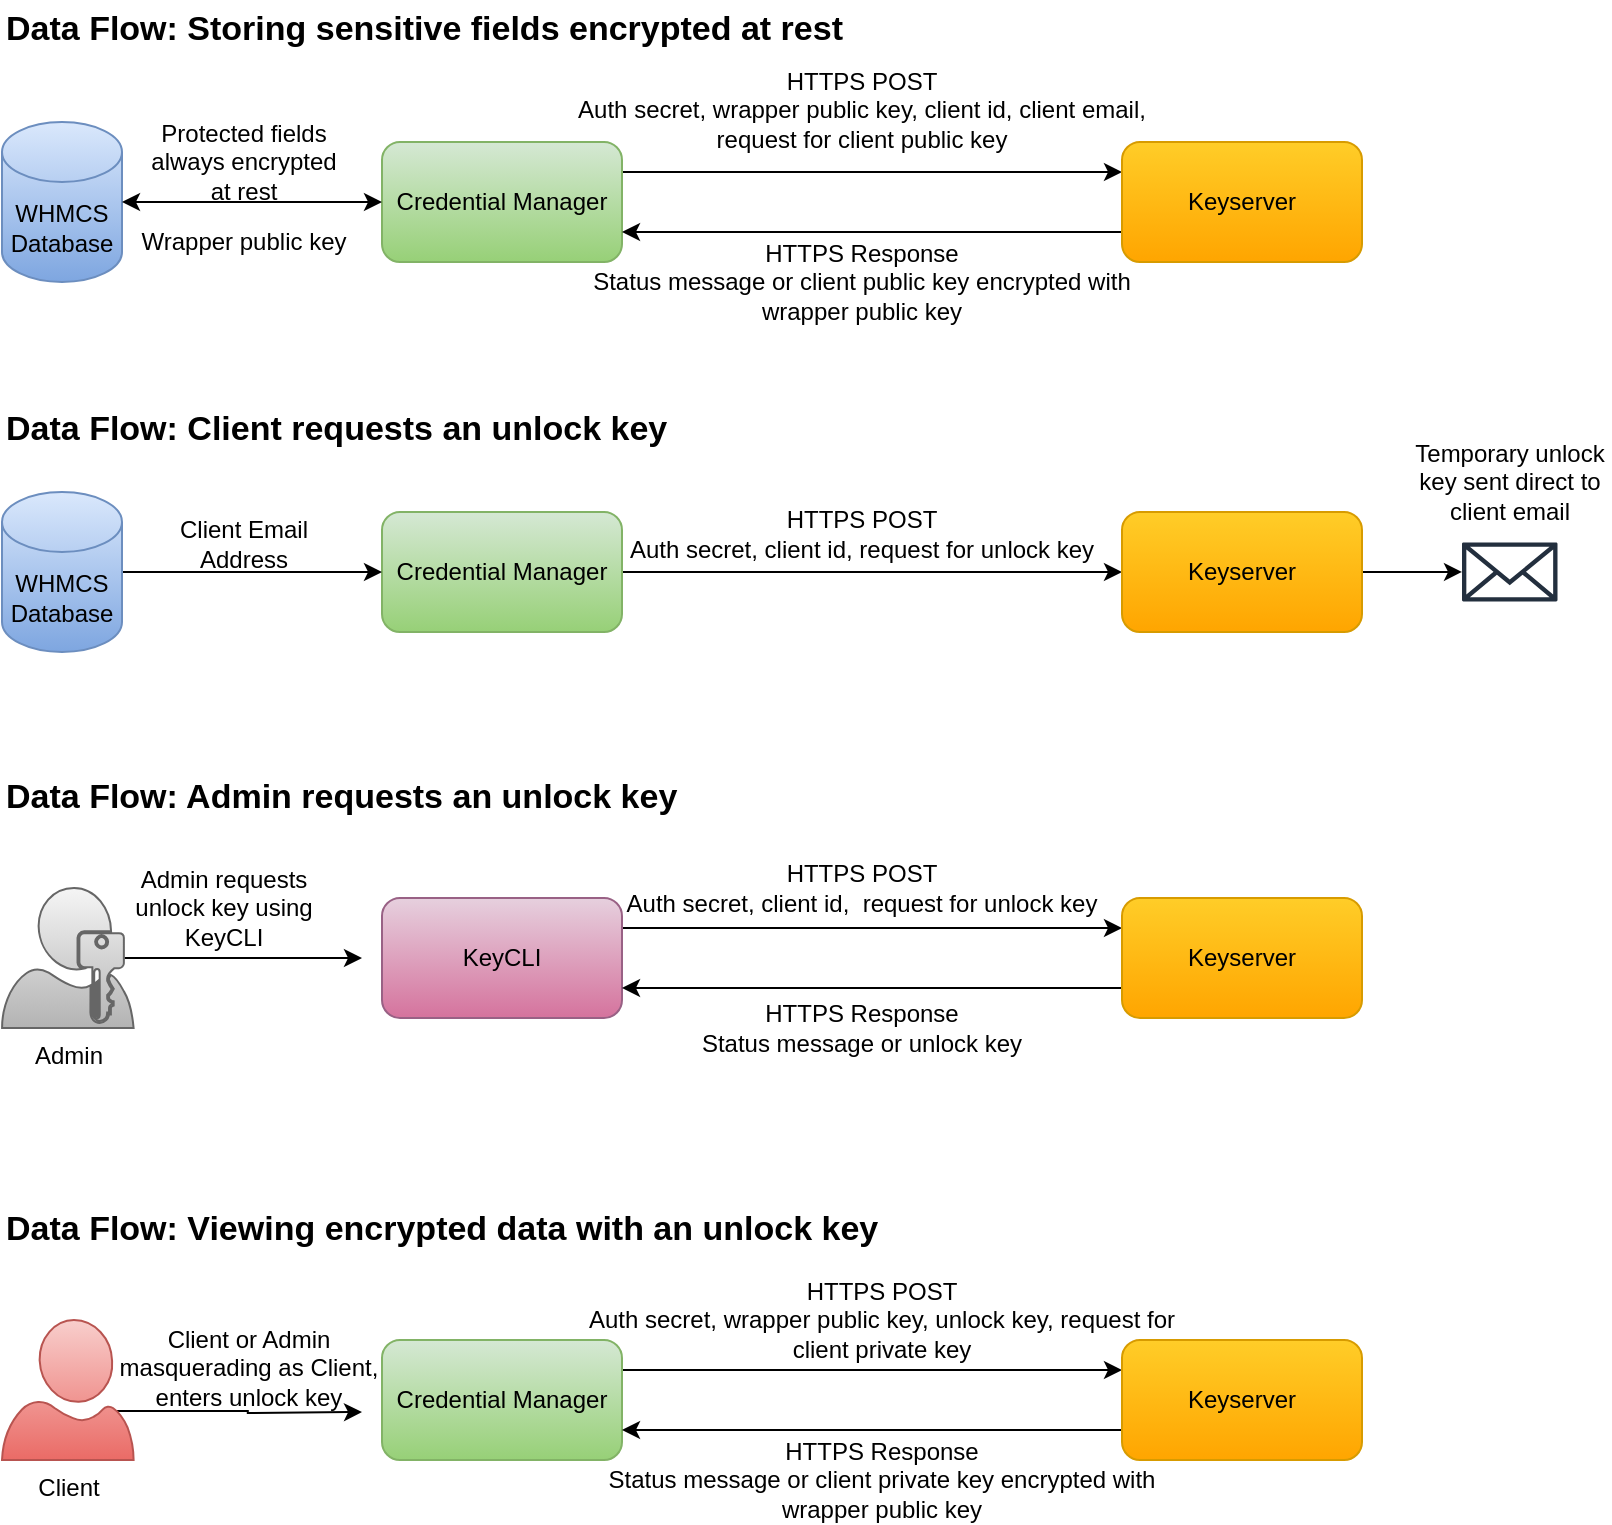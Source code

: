 <mxfile version="14.6.6" type="device"><diagram id="72rq8_uv9WgeMHhu1ziL" name="Page-1"><mxGraphModel dx="933" dy="948" grid="1" gridSize="10" guides="1" tooltips="1" connect="1" arrows="1" fold="1" page="1" pageScale="1" pageWidth="1169" pageHeight="827" math="0" shadow="0"><root><mxCell id="0"/><mxCell id="1" parent="0"/><mxCell id="fPRpshcT4IeMmuFWRh5s-3" style="edgeStyle=orthogonalEdgeStyle;rounded=0;orthogonalLoop=1;jettySize=auto;html=1;exitX=1;exitY=0.25;exitDx=0;exitDy=0;entryX=0;entryY=0.25;entryDx=0;entryDy=0;" parent="1" source="fPRpshcT4IeMmuFWRh5s-1" target="fPRpshcT4IeMmuFWRh5s-2" edge="1"><mxGeometry relative="1" as="geometry"/></mxCell><mxCell id="fPRpshcT4IeMmuFWRh5s-1" value="Credential Manager" style="rounded=1;whiteSpace=wrap;html=1;gradientColor=#97d077;fillColor=#d5e8d4;strokeColor=#82b366;" parent="1" vertex="1"><mxGeometry x="230" y="101" width="120" height="60" as="geometry"/></mxCell><mxCell id="fPRpshcT4IeMmuFWRh5s-5" style="edgeStyle=orthogonalEdgeStyle;rounded=0;orthogonalLoop=1;jettySize=auto;html=1;exitX=0;exitY=0.75;exitDx=0;exitDy=0;entryX=1;entryY=0.75;entryDx=0;entryDy=0;" parent="1" source="fPRpshcT4IeMmuFWRh5s-2" target="fPRpshcT4IeMmuFWRh5s-1" edge="1"><mxGeometry relative="1" as="geometry"/></mxCell><mxCell id="fPRpshcT4IeMmuFWRh5s-2" value="Keyserver" style="rounded=1;whiteSpace=wrap;html=1;gradientColor=#ffa500;fillColor=#ffcd28;strokeColor=#d79b00;" parent="1" vertex="1"><mxGeometry x="600" y="101" width="120" height="60" as="geometry"/></mxCell><mxCell id="fPRpshcT4IeMmuFWRh5s-4" value="HTTPS POST&lt;br&gt;Auth secret, wrapper public key, client id, client email, request for client public key" style="text;html=1;strokeColor=none;fillColor=none;align=center;verticalAlign=middle;whiteSpace=wrap;rounded=0;" parent="1" vertex="1"><mxGeometry x="320" y="65" width="300" height="40" as="geometry"/></mxCell><mxCell id="fPRpshcT4IeMmuFWRh5s-6" value="HTTPS Response&lt;br&gt;Status message or client public key encrypted with wrapper public key" style="text;html=1;strokeColor=none;fillColor=none;align=center;verticalAlign=middle;whiteSpace=wrap;rounded=0;" parent="1" vertex="1"><mxGeometry x="320" y="151" width="300" height="40" as="geometry"/></mxCell><mxCell id="fPRpshcT4IeMmuFWRh5s-7" value="WHMCS&lt;br&gt;Database" style="shape=cylinder3;whiteSpace=wrap;html=1;boundedLbl=1;backgroundOutline=1;size=15;gradientColor=#7ea6e0;fillColor=#dae8fc;strokeColor=#6c8ebf;" parent="1" vertex="1"><mxGeometry x="40" y="91" width="60" height="80" as="geometry"/></mxCell><mxCell id="fPRpshcT4IeMmuFWRh5s-8" value="" style="endArrow=classic;startArrow=classic;html=1;entryX=0;entryY=0.5;entryDx=0;entryDy=0;exitX=1;exitY=0.5;exitDx=0;exitDy=0;exitPerimeter=0;" parent="1" source="fPRpshcT4IeMmuFWRh5s-7" target="fPRpshcT4IeMmuFWRh5s-1" edge="1"><mxGeometry width="50" height="50" relative="1" as="geometry"><mxPoint x="400" y="291" as="sourcePoint"/><mxPoint x="450" y="241" as="targetPoint"/></mxGeometry></mxCell><mxCell id="fPRpshcT4IeMmuFWRh5s-9" value="Protected fields always encrypted at rest" style="text;html=1;strokeColor=none;fillColor=none;align=center;verticalAlign=middle;whiteSpace=wrap;rounded=0;" parent="1" vertex="1"><mxGeometry x="111" y="101" width="100" height="20" as="geometry"/></mxCell><mxCell id="fPRpshcT4IeMmuFWRh5s-10" style="edgeStyle=orthogonalEdgeStyle;rounded=0;orthogonalLoop=1;jettySize=auto;html=1;exitX=1;exitY=0.5;exitDx=0;exitDy=0;entryX=0;entryY=0.5;entryDx=0;entryDy=0;" parent="1" source="fPRpshcT4IeMmuFWRh5s-11" target="fPRpshcT4IeMmuFWRh5s-13" edge="1"><mxGeometry relative="1" as="geometry"/></mxCell><mxCell id="fPRpshcT4IeMmuFWRh5s-11" value="Credential Manager" style="rounded=1;whiteSpace=wrap;html=1;gradientColor=#97d077;fillColor=#d5e8d4;strokeColor=#82b366;" parent="1" vertex="1"><mxGeometry x="230" y="286" width="120" height="60" as="geometry"/></mxCell><mxCell id="fPRpshcT4IeMmuFWRh5s-25" style="edgeStyle=orthogonalEdgeStyle;rounded=0;orthogonalLoop=1;jettySize=auto;html=1;exitX=1;exitY=0.5;exitDx=0;exitDy=0;" parent="1" source="fPRpshcT4IeMmuFWRh5s-13" target="fPRpshcT4IeMmuFWRh5s-24" edge="1"><mxGeometry relative="1" as="geometry"><mxPoint x="760" y="316" as="targetPoint"/></mxGeometry></mxCell><mxCell id="fPRpshcT4IeMmuFWRh5s-13" value="Keyserver" style="rounded=1;whiteSpace=wrap;html=1;gradientColor=#ffa500;fillColor=#ffcd28;strokeColor=#d79b00;" parent="1" vertex="1"><mxGeometry x="600" y="286" width="120" height="60" as="geometry"/></mxCell><mxCell id="fPRpshcT4IeMmuFWRh5s-14" value="HTTPS POST&lt;br&gt;Auth secret, client id, request for&amp;nbsp;unlock key" style="text;html=1;strokeColor=none;fillColor=none;align=center;verticalAlign=middle;whiteSpace=wrap;rounded=0;" parent="1" vertex="1"><mxGeometry x="340" y="262" width="260" height="69" as="geometry"/></mxCell><mxCell id="fPRpshcT4IeMmuFWRh5s-21" style="edgeStyle=orthogonalEdgeStyle;rounded=0;orthogonalLoop=1;jettySize=auto;html=1;exitX=1;exitY=0.5;exitDx=0;exitDy=0;exitPerimeter=0;" parent="1" source="fPRpshcT4IeMmuFWRh5s-16" target="fPRpshcT4IeMmuFWRh5s-11" edge="1"><mxGeometry relative="1" as="geometry"/></mxCell><mxCell id="fPRpshcT4IeMmuFWRh5s-16" value="WHMCS&lt;br&gt;Database" style="shape=cylinder3;whiteSpace=wrap;html=1;boundedLbl=1;backgroundOutline=1;size=15;gradientColor=#7ea6e0;fillColor=#dae8fc;strokeColor=#6c8ebf;" parent="1" vertex="1"><mxGeometry x="40" y="276" width="60" height="80" as="geometry"/></mxCell><mxCell id="fPRpshcT4IeMmuFWRh5s-22" value="Client Email Address" style="text;html=1;strokeColor=none;fillColor=none;align=center;verticalAlign=middle;whiteSpace=wrap;rounded=0;" parent="1" vertex="1"><mxGeometry x="106" y="292" width="110" height="20" as="geometry"/></mxCell><mxCell id="fPRpshcT4IeMmuFWRh5s-23" value="Wrapper public key" style="text;html=1;strokeColor=none;fillColor=none;align=center;verticalAlign=middle;whiteSpace=wrap;rounded=0;" parent="1" vertex="1"><mxGeometry x="106" y="141" width="110" height="20" as="geometry"/></mxCell><mxCell id="fPRpshcT4IeMmuFWRh5s-24" value="" style="outlineConnect=0;fontColor=#232F3E;gradientColor=none;fillColor=#232F3E;strokeColor=none;dashed=0;verticalLabelPosition=bottom;verticalAlign=top;align=center;html=1;fontSize=12;fontStyle=0;aspect=fixed;pointerEvents=1;shape=mxgraph.aws4.email_2;" parent="1" vertex="1"><mxGeometry x="770" y="301" width="47.75" height="30" as="geometry"/></mxCell><mxCell id="fPRpshcT4IeMmuFWRh5s-26" value="Temporary unlock key sent direct to client email" style="text;html=1;strokeColor=none;fillColor=none;align=center;verticalAlign=middle;whiteSpace=wrap;rounded=0;" parent="1" vertex="1"><mxGeometry x="743.88" y="241" width="100" height="60" as="geometry"/></mxCell><mxCell id="fPRpshcT4IeMmuFWRh5s-36" style="edgeStyle=orthogonalEdgeStyle;rounded=0;orthogonalLoop=1;jettySize=auto;html=1;exitX=0.87;exitY=0.65;exitDx=0;exitDy=0;exitPerimeter=0;" parent="1" source="fPRpshcT4IeMmuFWRh5s-27" edge="1"><mxGeometry relative="1" as="geometry"><mxPoint x="220" y="736" as="targetPoint"/></mxGeometry></mxCell><mxCell id="fPRpshcT4IeMmuFWRh5s-27" value="Client" style="aspect=fixed;pointerEvents=1;shadow=0;dashed=0;html=1;strokeColor=#b85450;labelPosition=center;verticalLabelPosition=bottom;verticalAlign=top;align=center;fillColor=#f8cecc;shape=mxgraph.azure.user;gradientColor=#ea6b66;" parent="1" vertex="1"><mxGeometry x="40" y="690" width="65.8" height="70" as="geometry"/></mxCell><mxCell id="fPRpshcT4IeMmuFWRh5s-38" style="edgeStyle=orthogonalEdgeStyle;rounded=0;orthogonalLoop=1;jettySize=auto;html=1;exitX=1;exitY=0.25;exitDx=0;exitDy=0;entryX=0;entryY=0.25;entryDx=0;entryDy=0;" parent="1" source="fPRpshcT4IeMmuFWRh5s-29" target="fPRpshcT4IeMmuFWRh5s-31" edge="1"><mxGeometry relative="1" as="geometry"/></mxCell><mxCell id="fPRpshcT4IeMmuFWRh5s-29" value="Credential Manager" style="rounded=1;whiteSpace=wrap;html=1;gradientColor=#97d077;fillColor=#d5e8d4;strokeColor=#82b366;" parent="1" vertex="1"><mxGeometry x="230" y="700" width="120" height="60" as="geometry"/></mxCell><mxCell id="fPRpshcT4IeMmuFWRh5s-39" style="edgeStyle=orthogonalEdgeStyle;rounded=0;orthogonalLoop=1;jettySize=auto;html=1;exitX=0;exitY=0.75;exitDx=0;exitDy=0;entryX=1;entryY=0.75;entryDx=0;entryDy=0;" parent="1" source="fPRpshcT4IeMmuFWRh5s-31" target="fPRpshcT4IeMmuFWRh5s-29" edge="1"><mxGeometry relative="1" as="geometry"/></mxCell><mxCell id="fPRpshcT4IeMmuFWRh5s-31" value="Keyserver" style="rounded=1;whiteSpace=wrap;html=1;gradientColor=#ffa500;fillColor=#ffcd28;strokeColor=#d79b00;" parent="1" vertex="1"><mxGeometry x="600" y="700" width="120" height="60" as="geometry"/></mxCell><mxCell id="fPRpshcT4IeMmuFWRh5s-32" value="HTTPS POST&lt;br&gt;Auth secret, wrapper public key, unlock key, request for client private key" style="text;html=1;strokeColor=none;fillColor=none;align=center;verticalAlign=middle;whiteSpace=wrap;rounded=0;" parent="1" vertex="1"><mxGeometry x="330" y="670" width="300" height="40" as="geometry"/></mxCell><mxCell id="fPRpshcT4IeMmuFWRh5s-37" value="Client or Admin masquerading as Client, enters unlock key" style="text;html=1;strokeColor=none;fillColor=none;align=center;verticalAlign=middle;whiteSpace=wrap;rounded=0;" parent="1" vertex="1"><mxGeometry x="93.5" y="693" width="139" height="41" as="geometry"/></mxCell><mxCell id="fPRpshcT4IeMmuFWRh5s-41" value="HTTPS Response&lt;br&gt;Status message or client private key encrypted with wrapper public key" style="text;html=1;strokeColor=none;fillColor=none;align=center;verticalAlign=middle;whiteSpace=wrap;rounded=0;" parent="1" vertex="1"><mxGeometry x="330" y="750" width="300" height="40" as="geometry"/></mxCell><mxCell id="fPRpshcT4IeMmuFWRh5s-44" style="edgeStyle=orthogonalEdgeStyle;rounded=0;orthogonalLoop=1;jettySize=auto;html=1;exitX=0.93;exitY=0.5;exitDx=0;exitDy=0;exitPerimeter=0;" parent="1" source="fPRpshcT4IeMmuFWRh5s-42" edge="1"><mxGeometry relative="1" as="geometry"><mxPoint x="220" y="509" as="targetPoint"/></mxGeometry></mxCell><mxCell id="fPRpshcT4IeMmuFWRh5s-42" value="Admin" style="aspect=fixed;pointerEvents=1;shadow=0;dashed=0;html=1;strokeColor=#666666;labelPosition=center;verticalLabelPosition=bottom;verticalAlign=top;align=center;shape=mxgraph.mscae.enterprise.user_permissions;fillColor=#f5f5f5;gradientColor=#b3b3b3;" parent="1" vertex="1"><mxGeometry x="40" y="474" width="65.8" height="70" as="geometry"/></mxCell><mxCell id="fPRpshcT4IeMmuFWRh5s-45" value="Admin requests unlock key using KeyCLI" style="text;html=1;strokeColor=none;fillColor=none;align=center;verticalAlign=middle;whiteSpace=wrap;rounded=0;" parent="1" vertex="1"><mxGeometry x="101" y="464" width="100" height="40" as="geometry"/></mxCell><mxCell id="fPRpshcT4IeMmuFWRh5s-48" style="edgeStyle=orthogonalEdgeStyle;rounded=0;orthogonalLoop=1;jettySize=auto;html=1;exitX=1;exitY=0.25;exitDx=0;exitDy=0;entryX=0;entryY=0.25;entryDx=0;entryDy=0;" parent="1" source="fPRpshcT4IeMmuFWRh5s-49" target="fPRpshcT4IeMmuFWRh5s-51" edge="1"><mxGeometry relative="1" as="geometry"/></mxCell><mxCell id="fPRpshcT4IeMmuFWRh5s-49" value="KeyCLI" style="rounded=1;whiteSpace=wrap;html=1;gradientColor=#d5739d;fillColor=#e6d0de;strokeColor=#996185;" parent="1" vertex="1"><mxGeometry x="230" y="479" width="120" height="60" as="geometry"/></mxCell><mxCell id="fPRpshcT4IeMmuFWRh5s-50" style="edgeStyle=orthogonalEdgeStyle;rounded=0;orthogonalLoop=1;jettySize=auto;html=1;exitX=0;exitY=0.75;exitDx=0;exitDy=0;entryX=1;entryY=0.75;entryDx=0;entryDy=0;" parent="1" source="fPRpshcT4IeMmuFWRh5s-51" target="fPRpshcT4IeMmuFWRh5s-49" edge="1"><mxGeometry relative="1" as="geometry"/></mxCell><mxCell id="fPRpshcT4IeMmuFWRh5s-51" value="Keyserver" style="rounded=1;whiteSpace=wrap;html=1;gradientColor=#ffa500;fillColor=#ffcd28;strokeColor=#d79b00;" parent="1" vertex="1"><mxGeometry x="600" y="479" width="120" height="60" as="geometry"/></mxCell><mxCell id="fPRpshcT4IeMmuFWRh5s-52" value="HTTPS POST&lt;br&gt;Auth secret, client id, &amp;nbsp;request for unlock key" style="text;html=1;strokeColor=none;fillColor=none;align=center;verticalAlign=middle;whiteSpace=wrap;rounded=0;" parent="1" vertex="1"><mxGeometry x="320" y="454" width="300" height="40" as="geometry"/></mxCell><mxCell id="fPRpshcT4IeMmuFWRh5s-53" value="HTTPS Response&lt;br&gt;Status message or unlock key" style="text;html=1;strokeColor=none;fillColor=none;align=center;verticalAlign=middle;whiteSpace=wrap;rounded=0;" parent="1" vertex="1"><mxGeometry x="320" y="524" width="300" height="40" as="geometry"/></mxCell><mxCell id="fPRpshcT4IeMmuFWRh5s-54" value="Data Flow: Storing sensitive fields encrypted at rest" style="text;html=1;strokeColor=none;fillColor=none;align=left;verticalAlign=middle;whiteSpace=wrap;rounded=0;fontStyle=1;fontSize=17;" parent="1" vertex="1"><mxGeometry x="40" y="30" width="430" height="30" as="geometry"/></mxCell><mxCell id="fPRpshcT4IeMmuFWRh5s-55" value="Data Flow: Client requests an unlock key" style="text;html=1;strokeColor=none;fillColor=none;align=left;verticalAlign=middle;whiteSpace=wrap;rounded=0;fontStyle=1;fontSize=17;" parent="1" vertex="1"><mxGeometry x="40" y="230" width="410" height="30" as="geometry"/></mxCell><mxCell id="fPRpshcT4IeMmuFWRh5s-56" value="Data Flow: Viewing encrypted data with an unlock key" style="text;html=1;strokeColor=none;fillColor=none;align=left;verticalAlign=middle;whiteSpace=wrap;rounded=0;fontStyle=1;fontSize=17;" parent="1" vertex="1"><mxGeometry x="40" y="630" width="460" height="30" as="geometry"/></mxCell><mxCell id="fPRpshcT4IeMmuFWRh5s-57" value="Data Flow: Admin requests an unlock key" style="text;html=1;strokeColor=none;fillColor=none;align=left;verticalAlign=middle;whiteSpace=wrap;rounded=0;fontStyle=1;fontSize=17;" parent="1" vertex="1"><mxGeometry x="40" y="414" width="410" height="30" as="geometry"/></mxCell></root></mxGraphModel></diagram></mxfile>
